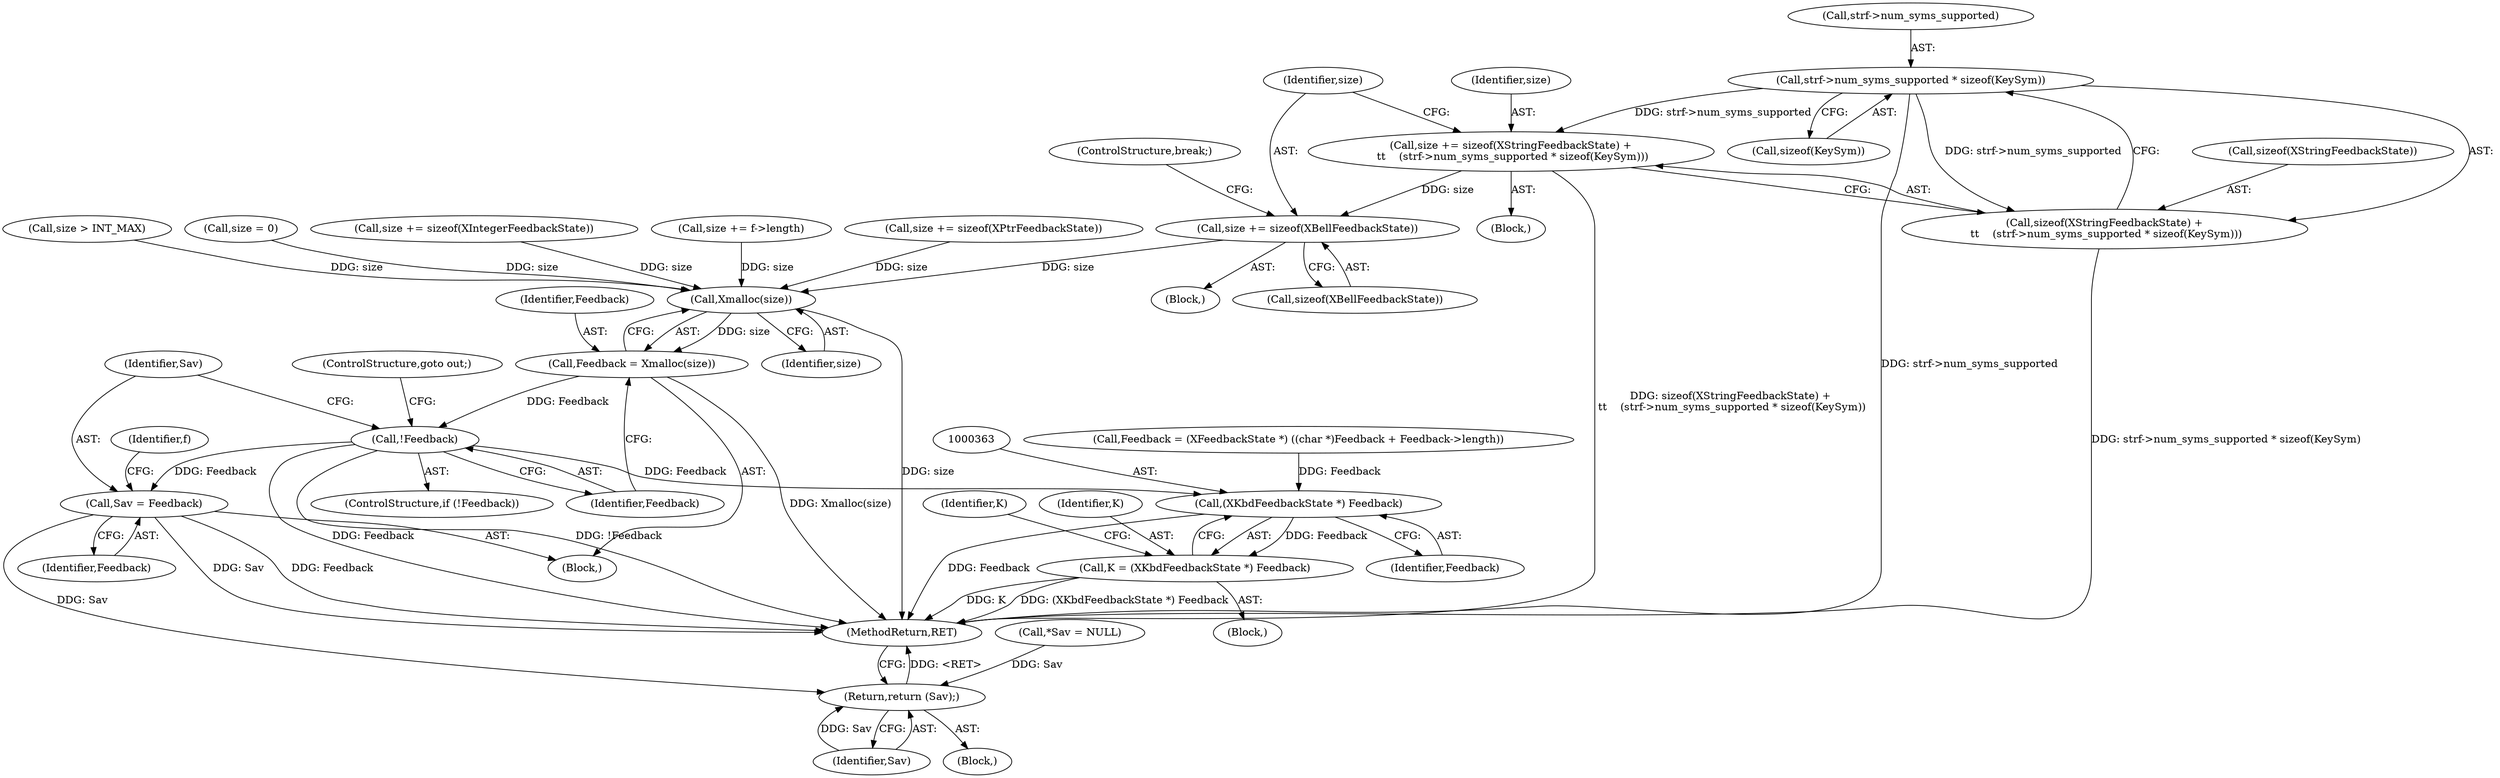 digraph "0_libXi_19a9cd607de73947fcfb104682f203ffe4e1f4e5_1@API" {
"1000291" [label="(Call,strf->num_syms_supported * sizeof(KeySym))"];
"1000286" [label="(Call,size += sizeof(XStringFeedbackState) +\n \t\t    (strf->num_syms_supported * sizeof(KeySym)))"];
"1000297" [label="(Call,size += sizeof(XBellFeedbackState))"];
"1000327" [label="(Call,Xmalloc(size))"];
"1000325" [label="(Call,Feedback = Xmalloc(size))"];
"1000330" [label="(Call,!Feedback)"];
"1000333" [label="(Call,Sav = Feedback)"];
"1000735" [label="(Return,return (Sav);)"];
"1000362" [label="(Call,(XKbdFeedbackState *) Feedback)"];
"1000360" [label="(Call,K = (XKbdFeedbackState *) Feedback)"];
"1000288" [label="(Call,sizeof(XStringFeedbackState) +\n \t\t    (strf->num_syms_supported * sizeof(KeySym)))"];
"1000310" [label="(Call,size > INT_MAX)"];
"1000331" [label="(Identifier,Feedback)"];
"1000181" [label="(Block,)"];
"1000301" [label="(ControlStructure,break;)"];
"1000279" [label="(Block,)"];
"1000335" [label="(Identifier,Feedback)"];
"1000184" [label="(Call,size = 0)"];
"1000361" [label="(Identifier,K)"];
"1000735" [label="(Return,return (Sav);)"];
"1000337" [label="(Identifier,f)"];
"1000298" [label="(Identifier,size)"];
"1000297" [label="(Call,size += sizeof(XBellFeedbackState))"];
"1000265" [label="(Call,size += sizeof(XIntegerFeedbackState))"];
"1000288" [label="(Call,sizeof(XStringFeedbackState) +\n \t\t    (strf->num_syms_supported * sizeof(KeySym)))"];
"1000303" [label="(Call,size += f->length)"];
"1000110" [label="(Call,*Sav = NULL)"];
"1000286" [label="(Call,size += sizeof(XStringFeedbackState) +\n \t\t    (strf->num_syms_supported * sizeof(KeySym)))"];
"1000295" [label="(Call,sizeof(KeySym))"];
"1000271" [label="(Block,)"];
"1000737" [label="(MethodReturn,RET)"];
"1000291" [label="(Call,strf->num_syms_supported * sizeof(KeySym))"];
"1000360" [label="(Call,K = (XKbdFeedbackState *) Feedback)"];
"1000325" [label="(Call,Feedback = Xmalloc(size))"];
"1000287" [label="(Identifier,size)"];
"1000364" [label="(Identifier,Feedback)"];
"1000329" [label="(ControlStructure,if (!Feedback))"];
"1000736" [label="(Identifier,Sav)"];
"1000327" [label="(Call,Xmalloc(size))"];
"1000292" [label="(Call,strf->num_syms_supported)"];
"1000367" [label="(Identifier,K)"];
"1000334" [label="(Identifier,Sav)"];
"1000716" [label="(Call,Feedback = (XFeedbackState *) ((char *)Feedback + Feedback->length))"];
"1000104" [label="(Block,)"];
"1000326" [label="(Identifier,Feedback)"];
"1000299" [label="(Call,sizeof(XBellFeedbackState))"];
"1000289" [label="(Call,sizeof(XStringFeedbackState))"];
"1000259" [label="(Call,size += sizeof(XPtrFeedbackState))"];
"1000352" [label="(Block,)"];
"1000330" [label="(Call,!Feedback)"];
"1000332" [label="(ControlStructure,goto out;)"];
"1000362" [label="(Call,(XKbdFeedbackState *) Feedback)"];
"1000333" [label="(Call,Sav = Feedback)"];
"1000328" [label="(Identifier,size)"];
"1000291" -> "1000288"  [label="AST: "];
"1000291" -> "1000295"  [label="CFG: "];
"1000292" -> "1000291"  [label="AST: "];
"1000295" -> "1000291"  [label="AST: "];
"1000288" -> "1000291"  [label="CFG: "];
"1000291" -> "1000737"  [label="DDG: strf->num_syms_supported"];
"1000291" -> "1000286"  [label="DDG: strf->num_syms_supported"];
"1000291" -> "1000288"  [label="DDG: strf->num_syms_supported"];
"1000286" -> "1000279"  [label="AST: "];
"1000286" -> "1000288"  [label="CFG: "];
"1000287" -> "1000286"  [label="AST: "];
"1000288" -> "1000286"  [label="AST: "];
"1000298" -> "1000286"  [label="CFG: "];
"1000286" -> "1000737"  [label="DDG: sizeof(XStringFeedbackState) +\n \t\t    (strf->num_syms_supported * sizeof(KeySym))"];
"1000286" -> "1000297"  [label="DDG: size"];
"1000297" -> "1000271"  [label="AST: "];
"1000297" -> "1000299"  [label="CFG: "];
"1000298" -> "1000297"  [label="AST: "];
"1000299" -> "1000297"  [label="AST: "];
"1000301" -> "1000297"  [label="CFG: "];
"1000297" -> "1000327"  [label="DDG: size"];
"1000327" -> "1000325"  [label="AST: "];
"1000327" -> "1000328"  [label="CFG: "];
"1000328" -> "1000327"  [label="AST: "];
"1000325" -> "1000327"  [label="CFG: "];
"1000327" -> "1000737"  [label="DDG: size"];
"1000327" -> "1000325"  [label="DDG: size"];
"1000184" -> "1000327"  [label="DDG: size"];
"1000303" -> "1000327"  [label="DDG: size"];
"1000310" -> "1000327"  [label="DDG: size"];
"1000265" -> "1000327"  [label="DDG: size"];
"1000259" -> "1000327"  [label="DDG: size"];
"1000325" -> "1000181"  [label="AST: "];
"1000326" -> "1000325"  [label="AST: "];
"1000331" -> "1000325"  [label="CFG: "];
"1000325" -> "1000737"  [label="DDG: Xmalloc(size)"];
"1000325" -> "1000330"  [label="DDG: Feedback"];
"1000330" -> "1000329"  [label="AST: "];
"1000330" -> "1000331"  [label="CFG: "];
"1000331" -> "1000330"  [label="AST: "];
"1000332" -> "1000330"  [label="CFG: "];
"1000334" -> "1000330"  [label="CFG: "];
"1000330" -> "1000737"  [label="DDG: Feedback"];
"1000330" -> "1000737"  [label="DDG: !Feedback"];
"1000330" -> "1000333"  [label="DDG: Feedback"];
"1000330" -> "1000362"  [label="DDG: Feedback"];
"1000333" -> "1000181"  [label="AST: "];
"1000333" -> "1000335"  [label="CFG: "];
"1000334" -> "1000333"  [label="AST: "];
"1000335" -> "1000333"  [label="AST: "];
"1000337" -> "1000333"  [label="CFG: "];
"1000333" -> "1000737"  [label="DDG: Sav"];
"1000333" -> "1000737"  [label="DDG: Feedback"];
"1000333" -> "1000735"  [label="DDG: Sav"];
"1000735" -> "1000104"  [label="AST: "];
"1000735" -> "1000736"  [label="CFG: "];
"1000736" -> "1000735"  [label="AST: "];
"1000737" -> "1000735"  [label="CFG: "];
"1000735" -> "1000737"  [label="DDG: <RET>"];
"1000736" -> "1000735"  [label="DDG: Sav"];
"1000110" -> "1000735"  [label="DDG: Sav"];
"1000362" -> "1000360"  [label="AST: "];
"1000362" -> "1000364"  [label="CFG: "];
"1000363" -> "1000362"  [label="AST: "];
"1000364" -> "1000362"  [label="AST: "];
"1000360" -> "1000362"  [label="CFG: "];
"1000362" -> "1000737"  [label="DDG: Feedback"];
"1000362" -> "1000360"  [label="DDG: Feedback"];
"1000716" -> "1000362"  [label="DDG: Feedback"];
"1000360" -> "1000352"  [label="AST: "];
"1000361" -> "1000360"  [label="AST: "];
"1000367" -> "1000360"  [label="CFG: "];
"1000360" -> "1000737"  [label="DDG: K"];
"1000360" -> "1000737"  [label="DDG: (XKbdFeedbackState *) Feedback"];
"1000289" -> "1000288"  [label="AST: "];
"1000288" -> "1000737"  [label="DDG: strf->num_syms_supported * sizeof(KeySym)"];
}
